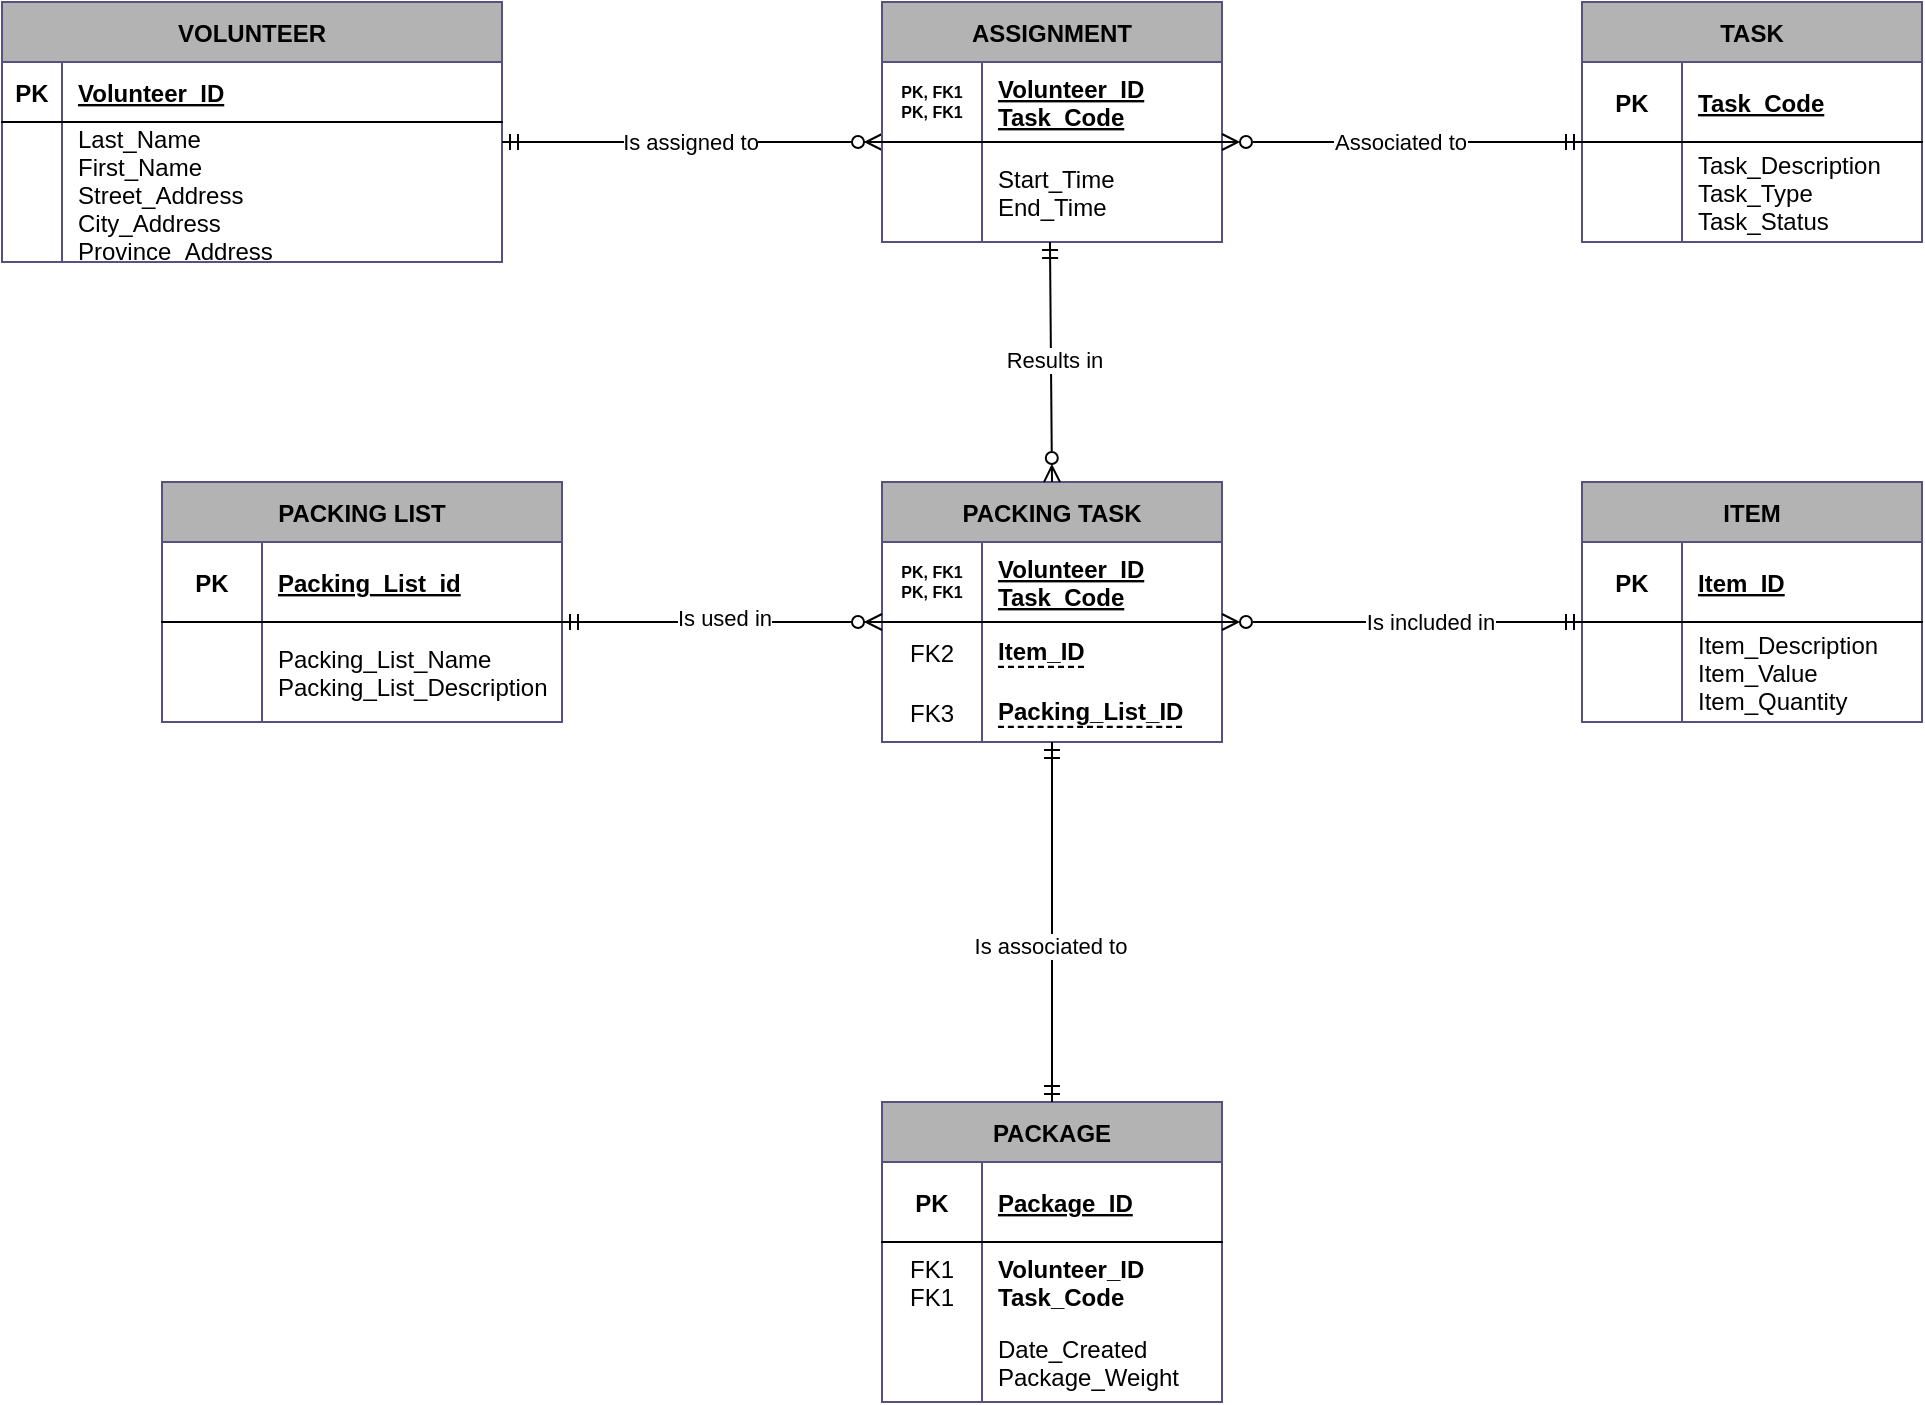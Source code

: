 <mxfile version="23.1.6" type="github">
  <diagram id="R2lEEEUBdFMjLlhIrx00" name="Page-1">
    <mxGraphModel dx="1075" dy="610" grid="1" gridSize="10" guides="1" tooltips="1" connect="1" arrows="1" fold="1" page="1" pageScale="1" pageWidth="850" pageHeight="1100" background="#ffffff" math="0" shadow="0" extFonts="Permanent Marker^https://fonts.googleapis.com/css?family=Permanent+Marker">
      <root>
        <mxCell id="0" />
        <mxCell id="1" parent="0" />
        <mxCell id="C-vyLk0tnHw3VtMMgP7b-23" value="VOLUNTEER" style="shape=table;startSize=30;container=1;collapsible=1;childLayout=tableLayout;fixedRows=1;rowLines=0;fontStyle=1;align=center;resizeLast=1;labelBackgroundColor=none;fillColor=#B3B3B3;strokeColor=#56517e;" parent="1" vertex="1">
          <mxGeometry x="120" y="120" width="250" height="130" as="geometry" />
        </mxCell>
        <mxCell id="C-vyLk0tnHw3VtMMgP7b-24" value="" style="shape=partialRectangle;collapsible=0;dropTarget=0;pointerEvents=0;fillColor=none;points=[[0,0.5],[1,0.5]];portConstraint=eastwest;top=0;left=0;right=0;bottom=1;" parent="C-vyLk0tnHw3VtMMgP7b-23" vertex="1">
          <mxGeometry y="30" width="250" height="30" as="geometry" />
        </mxCell>
        <mxCell id="C-vyLk0tnHw3VtMMgP7b-25" value="PK" style="shape=partialRectangle;overflow=hidden;connectable=0;fillColor=none;top=0;left=0;bottom=0;right=0;fontStyle=1;" parent="C-vyLk0tnHw3VtMMgP7b-24" vertex="1">
          <mxGeometry width="30" height="30" as="geometry">
            <mxRectangle width="30" height="30" as="alternateBounds" />
          </mxGeometry>
        </mxCell>
        <mxCell id="C-vyLk0tnHw3VtMMgP7b-26" value="Volunteer_ID" style="shape=partialRectangle;overflow=hidden;connectable=0;fillColor=none;top=0;left=0;bottom=0;right=0;align=left;spacingLeft=6;fontStyle=5;" parent="C-vyLk0tnHw3VtMMgP7b-24" vertex="1">
          <mxGeometry x="30" width="220" height="30" as="geometry">
            <mxRectangle width="220" height="30" as="alternateBounds" />
          </mxGeometry>
        </mxCell>
        <mxCell id="C-vyLk0tnHw3VtMMgP7b-27" value="" style="shape=partialRectangle;collapsible=0;dropTarget=0;pointerEvents=0;fillColor=none;points=[[0,0.5],[1,0.5]];portConstraint=eastwest;top=0;left=0;right=0;bottom=0;" parent="C-vyLk0tnHw3VtMMgP7b-23" vertex="1">
          <mxGeometry y="60" width="250" height="70" as="geometry" />
        </mxCell>
        <mxCell id="C-vyLk0tnHw3VtMMgP7b-28" value="" style="shape=partialRectangle;overflow=hidden;connectable=0;fillColor=none;top=0;left=0;bottom=0;right=0;" parent="C-vyLk0tnHw3VtMMgP7b-27" vertex="1">
          <mxGeometry width="30" height="70" as="geometry">
            <mxRectangle width="30" height="70" as="alternateBounds" />
          </mxGeometry>
        </mxCell>
        <mxCell id="C-vyLk0tnHw3VtMMgP7b-29" value="Last_Name&#xa;First_Name&#xa;Street_Address&#xa;City_Address&#xa;Province_Address&#xa;Postal_Code" style="shape=partialRectangle;overflow=hidden;connectable=0;fillColor=none;top=0;left=0;bottom=0;right=0;align=left;spacingLeft=6;" parent="C-vyLk0tnHw3VtMMgP7b-27" vertex="1">
          <mxGeometry x="30" width="220" height="70" as="geometry">
            <mxRectangle width="220" height="70" as="alternateBounds" />
          </mxGeometry>
        </mxCell>
        <mxCell id="iro-7hl1AbE_OolFZRHx-3" value="" style="edgeStyle=entityRelationEdgeStyle;fontSize=12;html=1;endArrow=ERzeroToMany;startArrow=ERmandOne;rounded=0;exitX=1;exitY=0.143;exitDx=0;exitDy=0;exitPerimeter=0;entryX=0;entryY=0;entryDx=0;entryDy=0;entryPerimeter=0;" edge="1" parent="1" source="C-vyLk0tnHw3VtMMgP7b-27" target="iro-7hl1AbE_OolFZRHx-8">
          <mxGeometry width="100" height="100" relative="1" as="geometry">
            <mxPoint x="340" y="380" as="sourcePoint" />
            <mxPoint x="480" y="220.01" as="targetPoint" />
            <Array as="points">
              <mxPoint x="430" y="250" />
            </Array>
          </mxGeometry>
        </mxCell>
        <mxCell id="iro-7hl1AbE_OolFZRHx-69" value="Is assigned to" style="edgeLabel;html=1;align=center;verticalAlign=middle;resizable=0;points=[];" vertex="1" connectable="0" parent="iro-7hl1AbE_OolFZRHx-3">
          <mxGeometry x="-0.011" y="-1" relative="1" as="geometry">
            <mxPoint y="-1" as="offset" />
          </mxGeometry>
        </mxCell>
        <mxCell id="iro-7hl1AbE_OolFZRHx-4" value="ASSIGNMENT" style="shape=table;startSize=30;container=1;collapsible=1;childLayout=tableLayout;fixedRows=1;rowLines=0;fontStyle=1;align=center;resizeLast=1;labelBackgroundColor=none;fillColor=#B3B3B3;strokeColor=#56517e;" vertex="1" parent="1">
          <mxGeometry x="560" y="120" width="170" height="120" as="geometry" />
        </mxCell>
        <mxCell id="iro-7hl1AbE_OolFZRHx-5" value="" style="shape=partialRectangle;collapsible=0;dropTarget=0;pointerEvents=0;fillColor=none;points=[[0,0.5],[1,0.5]];portConstraint=eastwest;top=0;left=0;right=0;bottom=1;" vertex="1" parent="iro-7hl1AbE_OolFZRHx-4">
          <mxGeometry y="30" width="170" height="40" as="geometry" />
        </mxCell>
        <mxCell id="iro-7hl1AbE_OolFZRHx-6" value="PK, FK1&#xa;PK, FK1" style="shape=partialRectangle;overflow=hidden;connectable=0;fillColor=none;top=0;left=0;bottom=0;right=0;fontStyle=1;fontSize=8;" vertex="1" parent="iro-7hl1AbE_OolFZRHx-5">
          <mxGeometry width="50" height="40" as="geometry">
            <mxRectangle width="50" height="40" as="alternateBounds" />
          </mxGeometry>
        </mxCell>
        <mxCell id="iro-7hl1AbE_OolFZRHx-7" value="Volunteer_ID&#xa;Task_Code" style="shape=partialRectangle;overflow=hidden;connectable=0;fillColor=none;top=0;left=0;bottom=0;right=0;align=left;spacingLeft=6;fontStyle=5;" vertex="1" parent="iro-7hl1AbE_OolFZRHx-5">
          <mxGeometry x="50" width="120" height="40" as="geometry">
            <mxRectangle width="120" height="40" as="alternateBounds" />
          </mxGeometry>
        </mxCell>
        <mxCell id="iro-7hl1AbE_OolFZRHx-8" value="" style="shape=partialRectangle;collapsible=0;dropTarget=0;pointerEvents=0;fillColor=none;points=[[0,0.5],[1,0.5]];portConstraint=eastwest;top=0;left=0;right=0;bottom=0;" vertex="1" parent="iro-7hl1AbE_OolFZRHx-4">
          <mxGeometry y="70" width="170" height="50" as="geometry" />
        </mxCell>
        <mxCell id="iro-7hl1AbE_OolFZRHx-9" value="" style="shape=partialRectangle;overflow=hidden;connectable=0;fillColor=none;top=0;left=0;bottom=0;right=0;" vertex="1" parent="iro-7hl1AbE_OolFZRHx-8">
          <mxGeometry width="50" height="50" as="geometry">
            <mxRectangle width="50" height="50" as="alternateBounds" />
          </mxGeometry>
        </mxCell>
        <mxCell id="iro-7hl1AbE_OolFZRHx-10" value="Start_Time&#xa;End_Time" style="shape=partialRectangle;overflow=hidden;connectable=0;fillColor=none;top=0;left=0;bottom=0;right=0;align=left;spacingLeft=6;" vertex="1" parent="iro-7hl1AbE_OolFZRHx-8">
          <mxGeometry x="50" width="120" height="50" as="geometry">
            <mxRectangle width="120" height="50" as="alternateBounds" />
          </mxGeometry>
        </mxCell>
        <mxCell id="iro-7hl1AbE_OolFZRHx-15" value="TASK" style="shape=table;startSize=30;container=1;collapsible=1;childLayout=tableLayout;fixedRows=1;rowLines=0;fontStyle=1;align=center;resizeLast=1;labelBackgroundColor=none;fillColor=#B3B3B3;strokeColor=#56517e;" vertex="1" parent="1">
          <mxGeometry x="910" y="120" width="170" height="120" as="geometry" />
        </mxCell>
        <mxCell id="iro-7hl1AbE_OolFZRHx-16" value="" style="shape=partialRectangle;collapsible=0;dropTarget=0;pointerEvents=0;fillColor=none;points=[[0,0.5],[1,0.5]];portConstraint=eastwest;top=0;left=0;right=0;bottom=1;" vertex="1" parent="iro-7hl1AbE_OolFZRHx-15">
          <mxGeometry y="30" width="170" height="40" as="geometry" />
        </mxCell>
        <mxCell id="iro-7hl1AbE_OolFZRHx-17" value="PK" style="shape=partialRectangle;overflow=hidden;connectable=0;fillColor=none;top=0;left=0;bottom=0;right=0;fontStyle=1;fontSize=12;" vertex="1" parent="iro-7hl1AbE_OolFZRHx-16">
          <mxGeometry width="50" height="40" as="geometry">
            <mxRectangle width="50" height="40" as="alternateBounds" />
          </mxGeometry>
        </mxCell>
        <mxCell id="iro-7hl1AbE_OolFZRHx-18" value="Task_Code" style="shape=partialRectangle;overflow=hidden;connectable=0;fillColor=none;top=0;left=0;bottom=0;right=0;align=left;spacingLeft=6;fontStyle=5;" vertex="1" parent="iro-7hl1AbE_OolFZRHx-16">
          <mxGeometry x="50" width="120" height="40" as="geometry">
            <mxRectangle width="120" height="40" as="alternateBounds" />
          </mxGeometry>
        </mxCell>
        <mxCell id="iro-7hl1AbE_OolFZRHx-19" value="" style="shape=partialRectangle;collapsible=0;dropTarget=0;pointerEvents=0;fillColor=none;points=[[0,0.5],[1,0.5]];portConstraint=eastwest;top=0;left=0;right=0;bottom=0;" vertex="1" parent="iro-7hl1AbE_OolFZRHx-15">
          <mxGeometry y="70" width="170" height="50" as="geometry" />
        </mxCell>
        <mxCell id="iro-7hl1AbE_OolFZRHx-20" value="" style="shape=partialRectangle;overflow=hidden;connectable=0;fillColor=none;top=0;left=0;bottom=0;right=0;" vertex="1" parent="iro-7hl1AbE_OolFZRHx-19">
          <mxGeometry width="50" height="50" as="geometry">
            <mxRectangle width="50" height="50" as="alternateBounds" />
          </mxGeometry>
        </mxCell>
        <mxCell id="iro-7hl1AbE_OolFZRHx-21" value="Task_Description&#xa;Task_Type&#xa;Task_Status" style="shape=partialRectangle;overflow=hidden;connectable=0;fillColor=none;top=0;left=0;bottom=0;right=0;align=left;spacingLeft=6;" vertex="1" parent="iro-7hl1AbE_OolFZRHx-19">
          <mxGeometry x="50" width="120" height="50" as="geometry">
            <mxRectangle width="120" height="50" as="alternateBounds" />
          </mxGeometry>
        </mxCell>
        <mxCell id="iro-7hl1AbE_OolFZRHx-22" value="" style="edgeStyle=entityRelationEdgeStyle;fontSize=12;html=1;endArrow=ERmandOne;startArrow=ERzeroToMany;rounded=0;startFill=0;endFill=0;" edge="1" parent="1">
          <mxGeometry width="100" height="100" relative="1" as="geometry">
            <mxPoint x="730" y="190" as="sourcePoint" />
            <mxPoint x="910" y="190" as="targetPoint" />
            <Array as="points">
              <mxPoint x="900" y="190" />
              <mxPoint x="440" y="260" />
            </Array>
          </mxGeometry>
        </mxCell>
        <mxCell id="iro-7hl1AbE_OolFZRHx-70" value="Associated to" style="edgeLabel;html=1;align=center;verticalAlign=middle;resizable=0;points=[];" vertex="1" connectable="0" parent="iro-7hl1AbE_OolFZRHx-22">
          <mxGeometry x="-0.011" y="-3" relative="1" as="geometry">
            <mxPoint y="-3" as="offset" />
          </mxGeometry>
        </mxCell>
        <mxCell id="iro-7hl1AbE_OolFZRHx-26" value="PACKING TASK" style="shape=table;startSize=30;container=1;collapsible=1;childLayout=tableLayout;fixedRows=1;rowLines=0;fontStyle=1;align=center;resizeLast=1;labelBackgroundColor=none;fillColor=#B3B3B3;strokeColor=#56517e;" vertex="1" parent="1">
          <mxGeometry x="560" y="360" width="170" height="130" as="geometry" />
        </mxCell>
        <mxCell id="iro-7hl1AbE_OolFZRHx-27" value="" style="shape=partialRectangle;collapsible=0;dropTarget=0;pointerEvents=0;fillColor=none;points=[[0,0.5],[1,0.5]];portConstraint=eastwest;top=0;left=0;right=0;bottom=1;" vertex="1" parent="iro-7hl1AbE_OolFZRHx-26">
          <mxGeometry y="30" width="170" height="40" as="geometry" />
        </mxCell>
        <mxCell id="iro-7hl1AbE_OolFZRHx-28" value="PK, FK1&#xa;PK, FK1" style="shape=partialRectangle;overflow=hidden;connectable=0;fillColor=none;top=0;left=0;bottom=0;right=0;fontStyle=1;fontSize=8;" vertex="1" parent="iro-7hl1AbE_OolFZRHx-27">
          <mxGeometry width="50" height="40" as="geometry">
            <mxRectangle width="50" height="40" as="alternateBounds" />
          </mxGeometry>
        </mxCell>
        <mxCell id="iro-7hl1AbE_OolFZRHx-29" value="Volunteer_ID&#xa;Task_Code" style="shape=partialRectangle;overflow=hidden;connectable=0;fillColor=none;top=0;left=0;bottom=0;right=0;align=left;spacingLeft=6;fontStyle=5;" vertex="1" parent="iro-7hl1AbE_OolFZRHx-27">
          <mxGeometry x="50" width="120" height="40" as="geometry">
            <mxRectangle width="120" height="40" as="alternateBounds" />
          </mxGeometry>
        </mxCell>
        <mxCell id="iro-7hl1AbE_OolFZRHx-30" value="" style="shape=partialRectangle;collapsible=0;dropTarget=0;pointerEvents=0;fillColor=none;points=[[0,0.5],[1,0.5]];portConstraint=eastwest;top=0;left=0;right=0;bottom=0;" vertex="1" parent="iro-7hl1AbE_OolFZRHx-26">
          <mxGeometry y="70" width="170" height="30" as="geometry" />
        </mxCell>
        <mxCell id="iro-7hl1AbE_OolFZRHx-31" value="FK2" style="shape=partialRectangle;overflow=hidden;connectable=0;fillColor=none;top=0;left=0;bottom=0;right=0;" vertex="1" parent="iro-7hl1AbE_OolFZRHx-30">
          <mxGeometry width="50" height="30" as="geometry">
            <mxRectangle width="50" height="30" as="alternateBounds" />
          </mxGeometry>
        </mxCell>
        <mxCell id="iro-7hl1AbE_OolFZRHx-32" value="&lt;u style=&quot;text-decoration:underline dashed;text-underline-position:under&quot;&gt;Item_ID&lt;br&gt;&lt;/u&gt;" style="shape=partialRectangle;overflow=hidden;connectable=0;fillColor=none;top=0;left=0;bottom=0;right=0;align=left;spacingLeft=6;fontStyle=1;dashed=1;html=1;dropTarget=0;" vertex="1" parent="iro-7hl1AbE_OolFZRHx-30">
          <mxGeometry x="50" width="120" height="30" as="geometry">
            <mxRectangle width="120" height="30" as="alternateBounds" />
          </mxGeometry>
        </mxCell>
        <mxCell id="iro-7hl1AbE_OolFZRHx-80" value="" style="shape=partialRectangle;collapsible=0;dropTarget=0;pointerEvents=0;fillColor=none;points=[[0,0.5],[1,0.5]];portConstraint=eastwest;top=0;left=0;right=0;bottom=0;" vertex="1" parent="iro-7hl1AbE_OolFZRHx-26">
          <mxGeometry y="100" width="170" height="30" as="geometry" />
        </mxCell>
        <mxCell id="iro-7hl1AbE_OolFZRHx-81" value="FK3" style="shape=partialRectangle;overflow=hidden;connectable=0;fillColor=none;top=0;left=0;bottom=0;right=0;" vertex="1" parent="iro-7hl1AbE_OolFZRHx-80">
          <mxGeometry width="50" height="30" as="geometry">
            <mxRectangle width="50" height="30" as="alternateBounds" />
          </mxGeometry>
        </mxCell>
        <mxCell id="iro-7hl1AbE_OolFZRHx-82" value="&lt;u style=&quot;text-decoration:underline dashed;text-underline-position:under&quot;&gt;Packing_List_ID&lt;br&gt;&lt;/u&gt;" style="shape=partialRectangle;overflow=hidden;connectable=0;fillColor=none;top=0;left=0;bottom=0;right=0;align=left;spacingLeft=6;fontStyle=1;dashed=1;html=1;dropTarget=0;" vertex="1" parent="iro-7hl1AbE_OolFZRHx-80">
          <mxGeometry x="50" width="120" height="30" as="geometry">
            <mxRectangle width="120" height="30" as="alternateBounds" />
          </mxGeometry>
        </mxCell>
        <mxCell id="iro-7hl1AbE_OolFZRHx-37" value="" style="fontSize=12;html=1;endArrow=ERmandOne;endFill=0;rounded=0;exitX=0.5;exitY=0;exitDx=0;exitDy=0;entryX=0.494;entryY=1;entryDx=0;entryDy=0;entryPerimeter=0;startArrow=ERzeroToMany;startFill=0;" edge="1" parent="1" source="iro-7hl1AbE_OolFZRHx-26" target="iro-7hl1AbE_OolFZRHx-8">
          <mxGeometry width="100" height="100" relative="1" as="geometry">
            <mxPoint x="640" y="330" as="sourcePoint" />
            <mxPoint x="650" y="247" as="targetPoint" />
          </mxGeometry>
        </mxCell>
        <mxCell id="iro-7hl1AbE_OolFZRHx-41" value="Results in" style="edgeLabel;html=1;align=center;verticalAlign=middle;resizable=0;points=[];" vertex="1" connectable="0" parent="iro-7hl1AbE_OolFZRHx-37">
          <mxGeometry x="0.016" y="-6" relative="1" as="geometry">
            <mxPoint x="-5" as="offset" />
          </mxGeometry>
        </mxCell>
        <mxCell id="iro-7hl1AbE_OolFZRHx-42" value="PACKAGE" style="shape=table;startSize=30;container=1;collapsible=1;childLayout=tableLayout;fixedRows=1;rowLines=0;fontStyle=1;align=center;resizeLast=1;labelBackgroundColor=none;fillColor=#B3B3B3;strokeColor=#56517e;" vertex="1" parent="1">
          <mxGeometry x="560" y="670" width="170" height="150" as="geometry" />
        </mxCell>
        <mxCell id="iro-7hl1AbE_OolFZRHx-43" value="" style="shape=partialRectangle;collapsible=0;dropTarget=0;pointerEvents=0;fillColor=none;points=[[0,0.5],[1,0.5]];portConstraint=eastwest;top=0;left=0;right=0;bottom=1;" vertex="1" parent="iro-7hl1AbE_OolFZRHx-42">
          <mxGeometry y="30" width="170" height="40" as="geometry" />
        </mxCell>
        <mxCell id="iro-7hl1AbE_OolFZRHx-44" value="PK" style="shape=partialRectangle;overflow=hidden;connectable=0;fillColor=none;top=0;left=0;bottom=0;right=0;fontStyle=1;fontSize=12;" vertex="1" parent="iro-7hl1AbE_OolFZRHx-43">
          <mxGeometry width="50" height="40" as="geometry">
            <mxRectangle width="50" height="40" as="alternateBounds" />
          </mxGeometry>
        </mxCell>
        <mxCell id="iro-7hl1AbE_OolFZRHx-45" value="Package_ID" style="shape=partialRectangle;overflow=hidden;connectable=0;fillColor=none;top=0;left=0;bottom=0;right=0;align=left;spacingLeft=6;fontStyle=5;" vertex="1" parent="iro-7hl1AbE_OolFZRHx-43">
          <mxGeometry x="50" width="120" height="40" as="geometry">
            <mxRectangle width="120" height="40" as="alternateBounds" />
          </mxGeometry>
        </mxCell>
        <mxCell id="iro-7hl1AbE_OolFZRHx-46" value="" style="shape=partialRectangle;collapsible=0;dropTarget=0;pointerEvents=0;fillColor=none;points=[[0,0.5],[1,0.5]];portConstraint=eastwest;top=0;left=0;right=0;bottom=0;" vertex="1" parent="iro-7hl1AbE_OolFZRHx-42">
          <mxGeometry y="70" width="170" height="40" as="geometry" />
        </mxCell>
        <mxCell id="iro-7hl1AbE_OolFZRHx-47" value="FK1&#xa;FK1" style="shape=partialRectangle;overflow=hidden;connectable=0;fillColor=none;top=0;left=0;bottom=0;right=0;" vertex="1" parent="iro-7hl1AbE_OolFZRHx-46">
          <mxGeometry width="50" height="40" as="geometry">
            <mxRectangle width="50" height="40" as="alternateBounds" />
          </mxGeometry>
        </mxCell>
        <mxCell id="iro-7hl1AbE_OolFZRHx-48" value="Volunteer_ID&#xa;Task_Code" style="shape=partialRectangle;overflow=hidden;connectable=0;fillColor=none;top=0;left=0;bottom=0;right=0;align=left;spacingLeft=6;fontStyle=1" vertex="1" parent="iro-7hl1AbE_OolFZRHx-46">
          <mxGeometry x="50" width="120" height="40" as="geometry">
            <mxRectangle width="120" height="40" as="alternateBounds" />
          </mxGeometry>
        </mxCell>
        <mxCell id="iro-7hl1AbE_OolFZRHx-74" value="" style="shape=partialRectangle;collapsible=0;dropTarget=0;pointerEvents=0;fillColor=none;points=[[0,0.5],[1,0.5]];portConstraint=eastwest;top=0;left=0;right=0;bottom=0;" vertex="1" parent="iro-7hl1AbE_OolFZRHx-42">
          <mxGeometry y="110" width="170" height="40" as="geometry" />
        </mxCell>
        <mxCell id="iro-7hl1AbE_OolFZRHx-75" value="" style="shape=partialRectangle;overflow=hidden;connectable=0;fillColor=none;top=0;left=0;bottom=0;right=0;" vertex="1" parent="iro-7hl1AbE_OolFZRHx-74">
          <mxGeometry width="50" height="40" as="geometry">
            <mxRectangle width="50" height="40" as="alternateBounds" />
          </mxGeometry>
        </mxCell>
        <mxCell id="iro-7hl1AbE_OolFZRHx-76" value="Date_Created&#xa;Package_Weight" style="shape=partialRectangle;overflow=hidden;connectable=0;fillColor=none;top=0;left=0;bottom=0;right=0;align=left;spacingLeft=6;" vertex="1" parent="iro-7hl1AbE_OolFZRHx-74">
          <mxGeometry x="50" width="120" height="40" as="geometry">
            <mxRectangle width="120" height="40" as="alternateBounds" />
          </mxGeometry>
        </mxCell>
        <mxCell id="iro-7hl1AbE_OolFZRHx-49" value="ITEM" style="shape=table;startSize=30;container=1;collapsible=1;childLayout=tableLayout;fixedRows=1;rowLines=0;fontStyle=1;align=center;resizeLast=1;labelBackgroundColor=none;fillColor=#B3B3B3;strokeColor=#56517e;" vertex="1" parent="1">
          <mxGeometry x="910" y="360" width="170" height="120" as="geometry" />
        </mxCell>
        <mxCell id="iro-7hl1AbE_OolFZRHx-50" value="" style="shape=partialRectangle;collapsible=0;dropTarget=0;pointerEvents=0;fillColor=none;points=[[0,0.5],[1,0.5]];portConstraint=eastwest;top=0;left=0;right=0;bottom=1;" vertex="1" parent="iro-7hl1AbE_OolFZRHx-49">
          <mxGeometry y="30" width="170" height="40" as="geometry" />
        </mxCell>
        <mxCell id="iro-7hl1AbE_OolFZRHx-51" value="PK" style="shape=partialRectangle;overflow=hidden;connectable=0;fillColor=none;top=0;left=0;bottom=0;right=0;fontStyle=1;fontSize=12;" vertex="1" parent="iro-7hl1AbE_OolFZRHx-50">
          <mxGeometry width="50" height="40" as="geometry">
            <mxRectangle width="50" height="40" as="alternateBounds" />
          </mxGeometry>
        </mxCell>
        <mxCell id="iro-7hl1AbE_OolFZRHx-52" value="Item_ID" style="shape=partialRectangle;overflow=hidden;connectable=0;fillColor=none;top=0;left=0;bottom=0;right=0;align=left;spacingLeft=6;fontStyle=5;" vertex="1" parent="iro-7hl1AbE_OolFZRHx-50">
          <mxGeometry x="50" width="120" height="40" as="geometry">
            <mxRectangle width="120" height="40" as="alternateBounds" />
          </mxGeometry>
        </mxCell>
        <mxCell id="iro-7hl1AbE_OolFZRHx-53" value="" style="shape=partialRectangle;collapsible=0;dropTarget=0;pointerEvents=0;fillColor=none;points=[[0,0.5],[1,0.5]];portConstraint=eastwest;top=0;left=0;right=0;bottom=0;" vertex="1" parent="iro-7hl1AbE_OolFZRHx-49">
          <mxGeometry y="70" width="170" height="50" as="geometry" />
        </mxCell>
        <mxCell id="iro-7hl1AbE_OolFZRHx-54" value="" style="shape=partialRectangle;overflow=hidden;connectable=0;fillColor=none;top=0;left=0;bottom=0;right=0;" vertex="1" parent="iro-7hl1AbE_OolFZRHx-53">
          <mxGeometry width="50" height="50" as="geometry">
            <mxRectangle width="50" height="50" as="alternateBounds" />
          </mxGeometry>
        </mxCell>
        <mxCell id="iro-7hl1AbE_OolFZRHx-55" value="Item_Description&#xa;Item_Value&#xa;Item_Quantity" style="shape=partialRectangle;overflow=hidden;connectable=0;fillColor=none;top=0;left=0;bottom=0;right=0;align=left;spacingLeft=6;" vertex="1" parent="iro-7hl1AbE_OolFZRHx-53">
          <mxGeometry x="50" width="120" height="50" as="geometry">
            <mxRectangle width="120" height="50" as="alternateBounds" />
          </mxGeometry>
        </mxCell>
        <mxCell id="iro-7hl1AbE_OolFZRHx-56" value="PACKING LIST" style="shape=table;startSize=30;container=1;collapsible=1;childLayout=tableLayout;fixedRows=1;rowLines=0;fontStyle=1;align=center;resizeLast=1;labelBackgroundColor=none;fillColor=#B3B3B3;strokeColor=#56517e;" vertex="1" parent="1">
          <mxGeometry x="200" y="360" width="200" height="120" as="geometry" />
        </mxCell>
        <mxCell id="iro-7hl1AbE_OolFZRHx-57" value="" style="shape=partialRectangle;collapsible=0;dropTarget=0;pointerEvents=0;fillColor=none;points=[[0,0.5],[1,0.5]];portConstraint=eastwest;top=0;left=0;right=0;bottom=1;" vertex="1" parent="iro-7hl1AbE_OolFZRHx-56">
          <mxGeometry y="30" width="200" height="40" as="geometry" />
        </mxCell>
        <mxCell id="iro-7hl1AbE_OolFZRHx-58" value="PK" style="shape=partialRectangle;overflow=hidden;connectable=0;fillColor=none;top=0;left=0;bottom=0;right=0;fontStyle=1;fontSize=12;" vertex="1" parent="iro-7hl1AbE_OolFZRHx-57">
          <mxGeometry width="50" height="40" as="geometry">
            <mxRectangle width="50" height="40" as="alternateBounds" />
          </mxGeometry>
        </mxCell>
        <mxCell id="iro-7hl1AbE_OolFZRHx-59" value="Packing_List_id" style="shape=partialRectangle;overflow=hidden;connectable=0;fillColor=none;top=0;left=0;bottom=0;right=0;align=left;spacingLeft=6;fontStyle=5;" vertex="1" parent="iro-7hl1AbE_OolFZRHx-57">
          <mxGeometry x="50" width="150" height="40" as="geometry">
            <mxRectangle width="150" height="40" as="alternateBounds" />
          </mxGeometry>
        </mxCell>
        <mxCell id="iro-7hl1AbE_OolFZRHx-60" value="" style="shape=partialRectangle;collapsible=0;dropTarget=0;pointerEvents=0;fillColor=none;points=[[0,0.5],[1,0.5]];portConstraint=eastwest;top=0;left=0;right=0;bottom=0;" vertex="1" parent="iro-7hl1AbE_OolFZRHx-56">
          <mxGeometry y="70" width="200" height="50" as="geometry" />
        </mxCell>
        <mxCell id="iro-7hl1AbE_OolFZRHx-61" value="" style="shape=partialRectangle;overflow=hidden;connectable=0;fillColor=none;top=0;left=0;bottom=0;right=0;" vertex="1" parent="iro-7hl1AbE_OolFZRHx-60">
          <mxGeometry width="50" height="50" as="geometry">
            <mxRectangle width="50" height="50" as="alternateBounds" />
          </mxGeometry>
        </mxCell>
        <mxCell id="iro-7hl1AbE_OolFZRHx-62" value="Packing_List_Name&#xa;Packing_List_Description" style="shape=partialRectangle;overflow=hidden;connectable=0;fillColor=none;top=0;left=0;bottom=0;right=0;align=left;spacingLeft=6;" vertex="1" parent="iro-7hl1AbE_OolFZRHx-60">
          <mxGeometry x="50" width="150" height="50" as="geometry">
            <mxRectangle width="150" height="50" as="alternateBounds" />
          </mxGeometry>
        </mxCell>
        <mxCell id="iro-7hl1AbE_OolFZRHx-63" value="" style="edgeStyle=entityRelationEdgeStyle;fontSize=12;html=1;endArrow=ERzeroToMany;startArrow=ERmandOne;rounded=0;entryX=0;entryY=0;entryDx=0;entryDy=0;entryPerimeter=0;" edge="1" parent="1" target="iro-7hl1AbE_OolFZRHx-30">
          <mxGeometry width="100" height="100" relative="1" as="geometry">
            <mxPoint x="400" y="430" as="sourcePoint" />
            <mxPoint x="710" y="360" as="targetPoint" />
            <Array as="points">
              <mxPoint x="520" y="420" />
            </Array>
          </mxGeometry>
        </mxCell>
        <mxCell id="iro-7hl1AbE_OolFZRHx-67" value="Is used in" style="edgeLabel;html=1;align=center;verticalAlign=middle;resizable=0;points=[];" vertex="1" connectable="0" parent="iro-7hl1AbE_OolFZRHx-63">
          <mxGeometry x="0.013" y="2" relative="1" as="geometry">
            <mxPoint as="offset" />
          </mxGeometry>
        </mxCell>
        <mxCell id="iro-7hl1AbE_OolFZRHx-64" value="" style="edgeStyle=entityRelationEdgeStyle;fontSize=12;html=1;endArrow=ERmandOne;startArrow=ERzeroToMany;rounded=0;entryX=0;entryY=0;entryDx=0;entryDy=0;entryPerimeter=0;startFill=0;endFill=0;" edge="1" parent="1" target="iro-7hl1AbE_OolFZRHx-53">
          <mxGeometry width="100" height="100" relative="1" as="geometry">
            <mxPoint x="730" y="430" as="sourcePoint" />
            <mxPoint x="890" y="430" as="targetPoint" />
            <Array as="points">
              <mxPoint x="850" y="420" />
              <mxPoint x="1130" y="420" />
            </Array>
          </mxGeometry>
        </mxCell>
        <mxCell id="iro-7hl1AbE_OolFZRHx-65" value="Is included in" style="edgeLabel;html=1;align=center;verticalAlign=middle;resizable=0;points=[];" vertex="1" connectable="0" parent="iro-7hl1AbE_OolFZRHx-64">
          <mxGeometry x="0.156" y="-4" relative="1" as="geometry">
            <mxPoint y="-4" as="offset" />
          </mxGeometry>
        </mxCell>
        <mxCell id="iro-7hl1AbE_OolFZRHx-71" value="" style="fontSize=12;html=1;endArrow=ERmandOne;startArrow=ERmandOne;rounded=0;exitX=0.5;exitY=0;exitDx=0;exitDy=0;entryX=0.5;entryY=1;entryDx=0;entryDy=0;entryPerimeter=0;" edge="1" parent="1" source="iro-7hl1AbE_OolFZRHx-42" target="iro-7hl1AbE_OolFZRHx-80">
          <mxGeometry width="100" height="100" relative="1" as="geometry">
            <mxPoint x="610" y="660" as="sourcePoint" />
            <mxPoint x="645" y="520" as="targetPoint" />
          </mxGeometry>
        </mxCell>
        <mxCell id="iro-7hl1AbE_OolFZRHx-72" value="Is associated to" style="edgeLabel;html=1;align=center;verticalAlign=middle;resizable=0;points=[];" vertex="1" connectable="0" parent="iro-7hl1AbE_OolFZRHx-71">
          <mxGeometry x="-0.13" y="1" relative="1" as="geometry">
            <mxPoint as="offset" />
          </mxGeometry>
        </mxCell>
      </root>
    </mxGraphModel>
  </diagram>
</mxfile>
